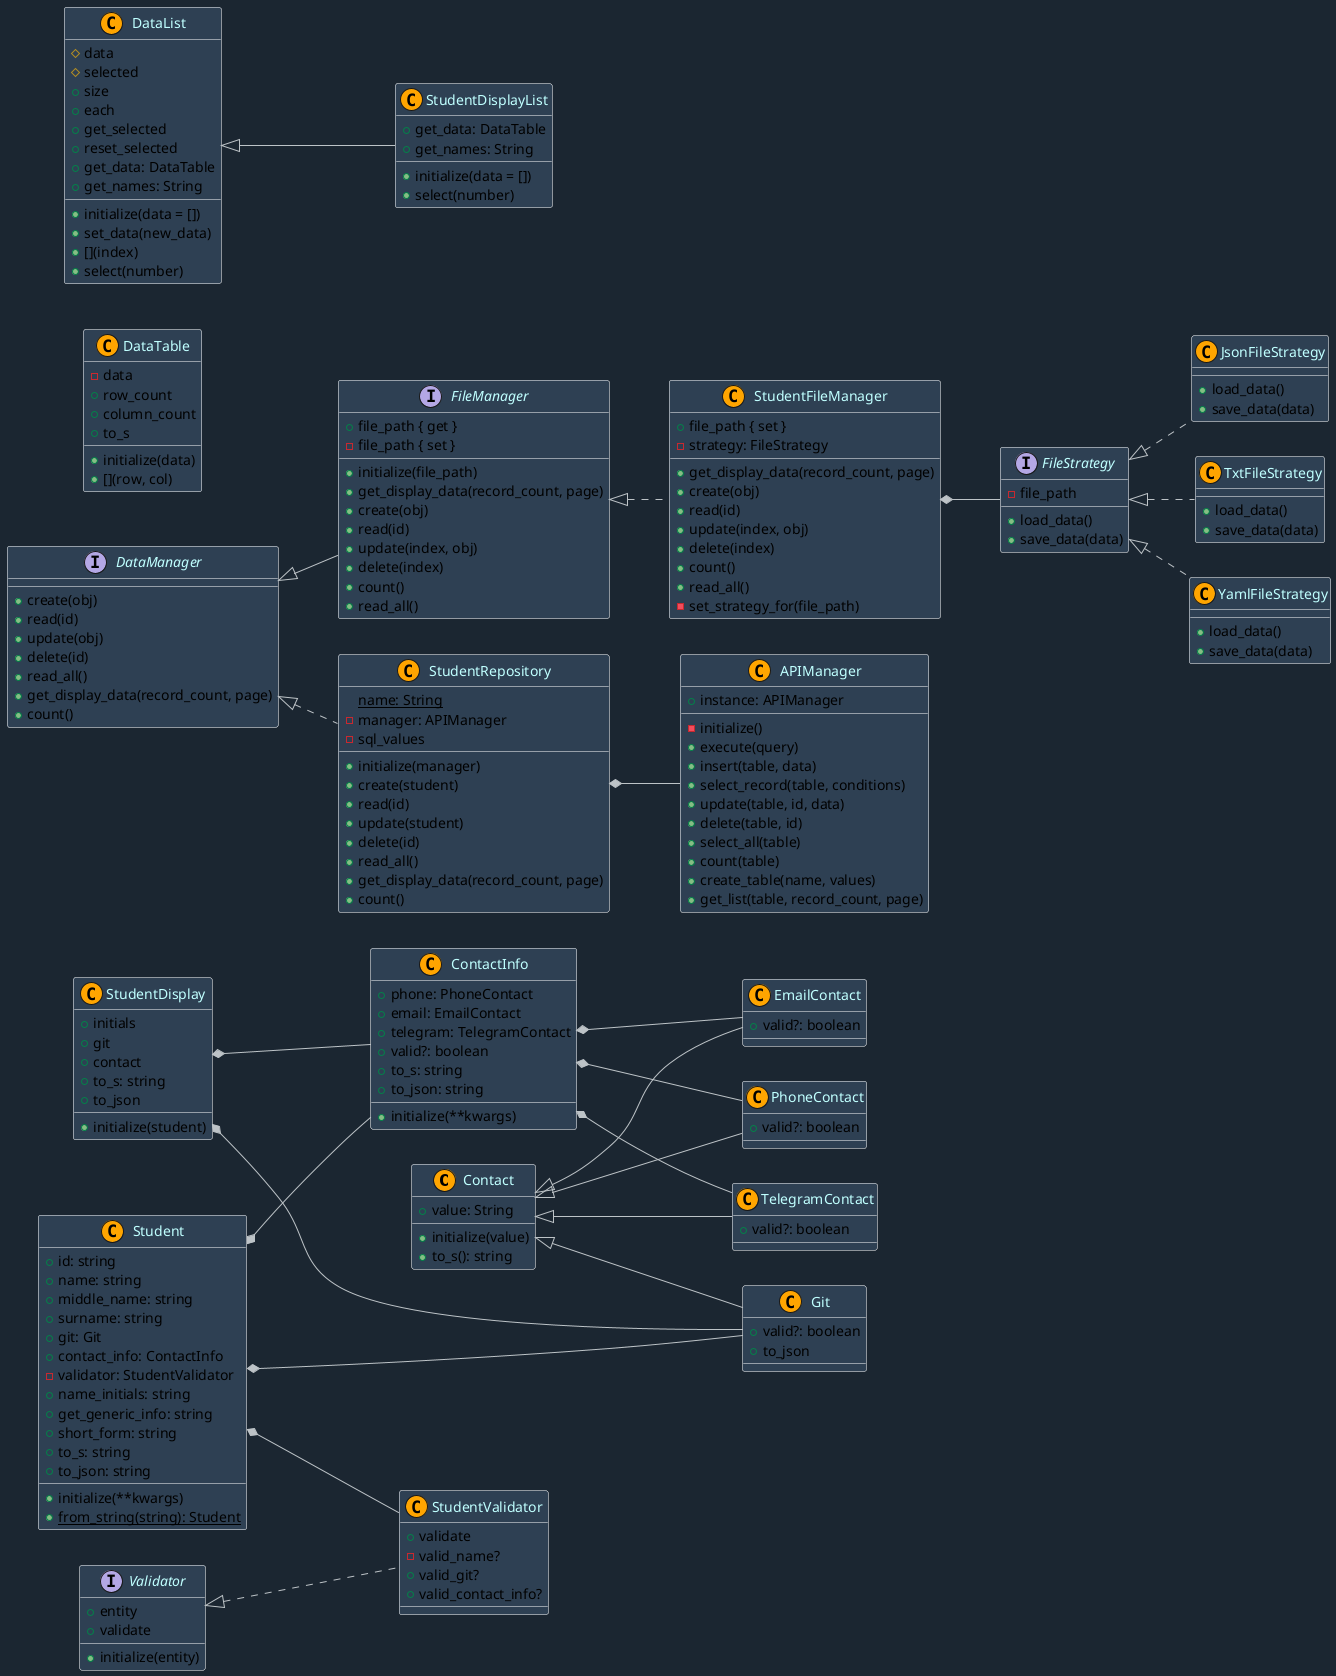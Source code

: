 @startuml

left to right direction
skinparam backgroundColor #1B2631
skinparam class {
  BackgroundColor #2E4053
  BorderColor #1111111
  ArrowColor #BDC3C7
  FontColor #BFFFFF
}

class Contact << (C, #FFA500) >> {
    + value: String
    + initialize(value)
    + to_s(): string
}

class EmailContact << (C, #FFA500) >> extends Contact {
    + valid?: boolean
}

class PhoneContact << (C, #FFA500) >> extends Contact {
    + valid?: boolean
}

class TelegramContact << (C, #FFA500) >> extends Contact {
    + valid?: boolean
}

class Git << (C, #FFA500) >> extends Contact {
    + valid?: boolean
    + to_json
}

class ContactInfo << (C, #FFA500) >> {
    + phone: PhoneContact
    + email: EmailContact
    + telegram: TelegramContact
    + initialize(**kwargs)
    + valid?: boolean
    + to_s: string
    + to_json: string
}

class Student << (C, #FFA500) >> {
    + id: string
    + name: string
    + middle_name: string
    + surname: string
    + git: Git
    + contact_info: ContactInfo
    - validator: StudentValidator
    + initialize(**kwargs)
    + name_initials: string
    + get_generic_info: string
    + short_form: string
    + to_s: string
    + to_json: string
    + {static} from_string(string): Student
}

class StudentDisplay << (C, #FFA500) >> {
    + initials
    + git
    + contact
    + initialize(student)
    + to_s: string
    + to_json
}

interface Validator {
    + entity
    + initialize(entity)
    + validate
}

class StudentValidator << (C, #FFA500) >>  implements Validator {
    + validate
    - valid_name?
    + valid_git?
    + valid_contact_info?
}

interface FileManager implements DataManager {
    + file_path { get }
    - file_path { set }
    + initialize(file_path)
    + get_display_data(record_count, page)
    + create(obj)
    + read(id)
    + update(index, obj)
    + delete(index)
    + count()
    + read_all()
}

class StudentFileManager << (C, #FFA500) >>  implements FileManager {
    + file_path { set }
    - strategy: FileStrategy
    + get_display_data(record_count, page)
    + create(obj)
    + read(id)
    + update(index, obj)
    + delete(index)
    + count()
    + read_all()
    - set_strategy_for(file_path)
}

interface FileStrategy {
    - file_path
    + load_data()
    + save_data(data)
}

class JsonFileStrategy << (C, #FFA500) >>  implements FileStrategy {
    + load_data()
    + save_data(data)
}

class TxtFileStrategy << (C, #FFA500) >>  implements FileStrategy {
    + load_data()
    + save_data(data)
}

class YamlFileStrategy << (C, #FFA500) >>  implements FileStrategy {
    + load_data()
    + save_data(data)
}

class DataTable << (C, #FFA500) >>  {
    - data
    + initialize(data)
    + [](row, col)
    + row_count
    + column_count
    + to_s
}

class DataList << (C, #FFA500) >>  {
    # data
    # selected
    + initialize(data = [])
    + set_data(new_data)
    + [](index)
    + size
    + each
    + select(number)
    + get_selected
    + reset_selected
    + get_data: DataTable
    + get_names: String
}

class StudentDisplayList << (C, #FFA500) >>  extends DataList {
    + initialize(data = [])
    + select(number)
    + get_data: DataTable
    + get_names: String
}

class APIManager << (C, #FFA500) >> {
    + instance: APIManager
    - initialize()
    + execute(query)
    + insert(table, data)
    + select_record(table, conditions)
    + update(table, id, data)
    + delete(table, id)
    + select_all(table)
    + count(table)
    + create_table(name, values)
    + get_list(table, record_count, page)
}

class StudentRepository << (C, #FFA500) >> implements DataManager {
    {static} name: String
    - manager: APIManager
    + initialize(manager)
    + create(student)
    + read(id)
    + update(student)
    + delete(id)
    + read_all()
    + get_display_data(record_count, page)
    + count()
    - sql_values
}

interface DataManager {
    + create(obj)
    + read(id)
    + update(obj)
    + delete(id)
    + read_all()
    + get_display_data(record_count, page)
    + count()
}

ContactInfo *-- PhoneContact
ContactInfo *-- EmailContact
ContactInfo *-- TelegramContact
Student *-- ContactInfo
Student *-- Git
Student *-- StudentValidator
StudentFileManager *-- FileStrategy
StudentDisplay *-- Git
StudentDisplay *-- ContactInfo
StudentRepository *-- APIManager
@enduml